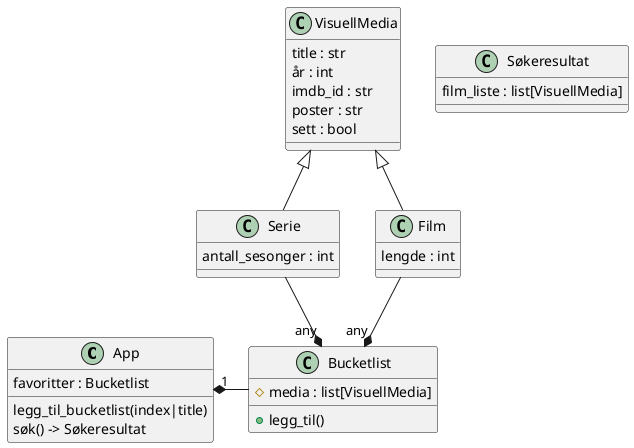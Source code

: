 @startuml Argsflix
class App{
    favoritter : Bucketlist
    legg_til_bucketlist(index|title)
    søk() -> Søkeresultat
}
class VisuellMedia{
    title : str
    år : int
    imdb_id : str
    poster : str
    sett : bool
}

class Film{
    lengde : int
}

class Serie{
    antall_sesonger : int
}
class Bucketlist{
    #media : list[VisuellMedia]
    +legg_til()
}

class Søkeresultat{
    film_liste : list[VisuellMedia]
}

VisuellMedia <|-down- Film
VisuellMedia <|-down- Serie
Bucketlist "any" *-up- Film
Bucketlist "any" *-up- Serie
App "1" *-right- Bucketlist
@enduml